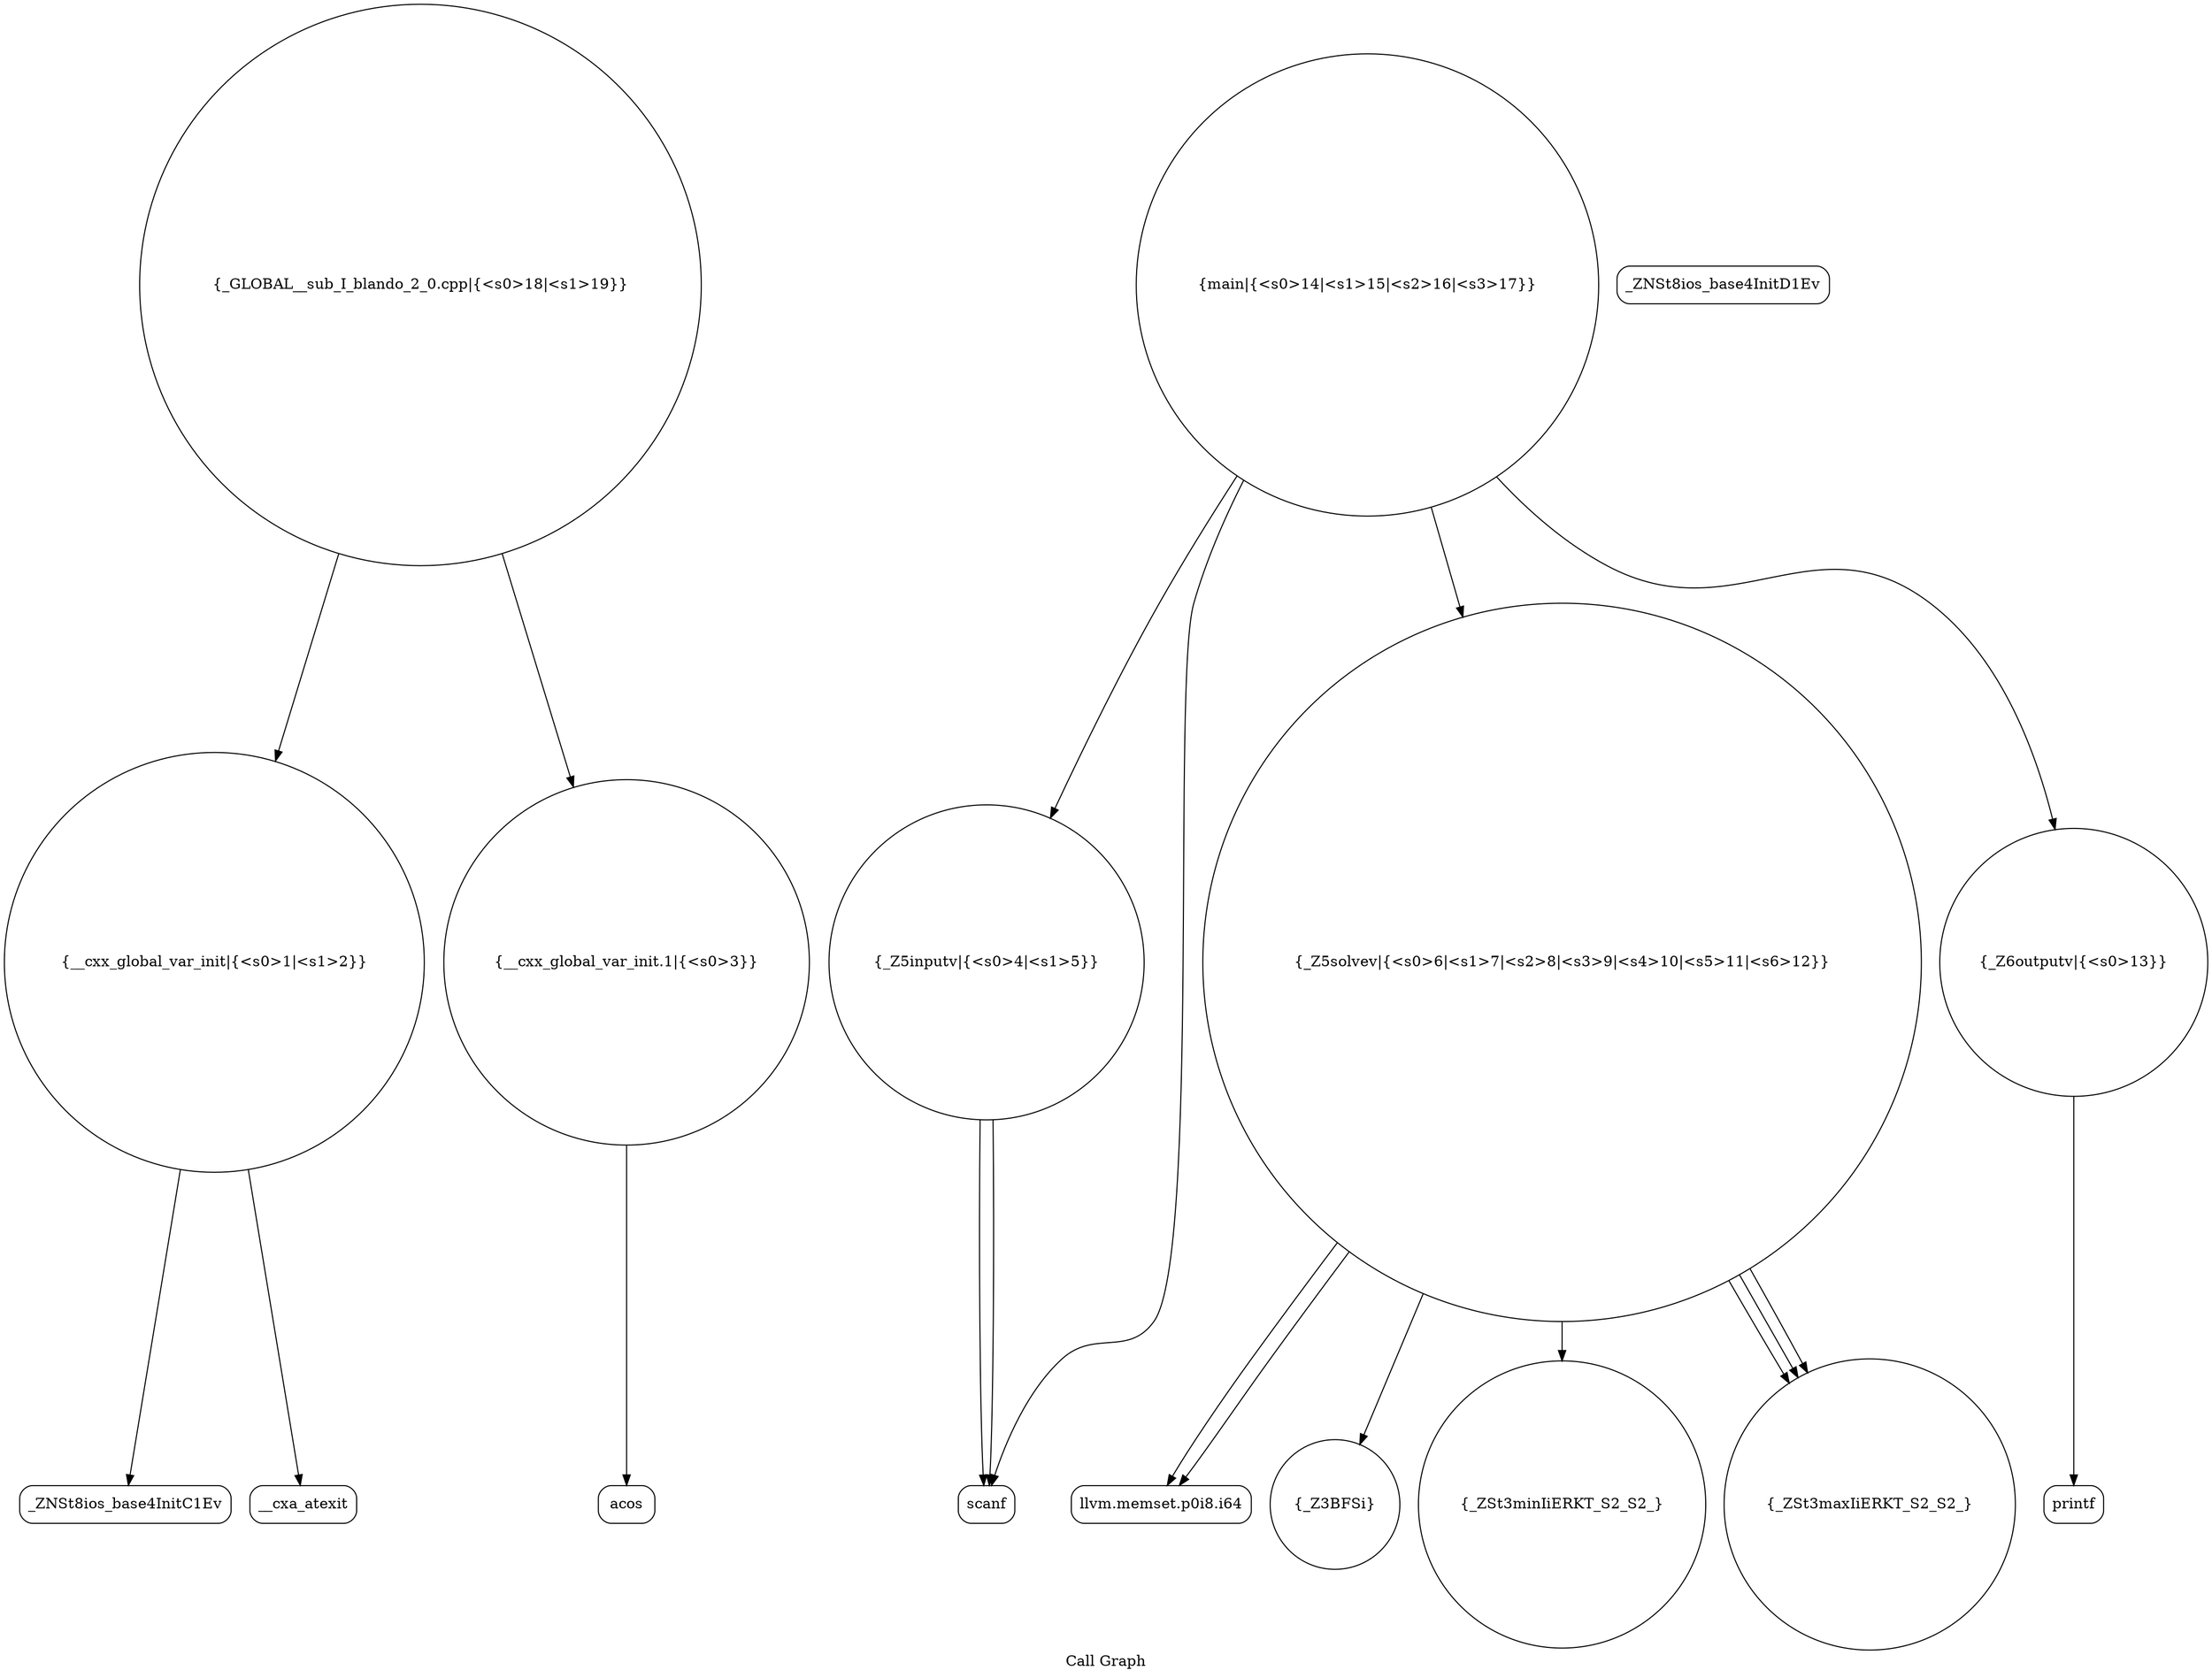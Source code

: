 digraph "Call Graph" {
	label="Call Graph";

	Node0x5648772b0910 [shape=record,shape=circle,label="{__cxx_global_var_init|{<s0>1|<s1>2}}"];
	Node0x5648772b0910:s0 -> Node0x5648772b0da0[color=black];
	Node0x5648772b0910:s1 -> Node0x5648772b0ea0[color=black];
	Node0x5648772b10a0 [shape=record,shape=circle,label="{_Z5inputv|{<s0>4|<s1>5}}"];
	Node0x5648772b10a0:s0 -> Node0x5648772b1120[color=black];
	Node0x5648772b10a0:s1 -> Node0x5648772b1120[color=black];
	Node0x5648772b1420 [shape=record,shape=Mrecord,label="{printf}"];
	Node0x5648772b0e20 [shape=record,shape=Mrecord,label="{_ZNSt8ios_base4InitD1Ev}"];
	Node0x5648772b11a0 [shape=record,shape=circle,label="{_Z5solvev|{<s0>6|<s1>7|<s2>8|<s3>9|<s4>10|<s5>11|<s6>12}}"];
	Node0x5648772b11a0:s0 -> Node0x5648772b1220[color=black];
	Node0x5648772b11a0:s1 -> Node0x5648772b1220[color=black];
	Node0x5648772b11a0:s2 -> Node0x5648772b1020[color=black];
	Node0x5648772b11a0:s3 -> Node0x5648772b12a0[color=black];
	Node0x5648772b11a0:s4 -> Node0x5648772b1320[color=black];
	Node0x5648772b11a0:s5 -> Node0x5648772b1320[color=black];
	Node0x5648772b11a0:s6 -> Node0x5648772b1320[color=black];
	Node0x5648772b1520 [shape=record,shape=circle,label="{_GLOBAL__sub_I_blando_2_0.cpp|{<s0>18|<s1>19}}"];
	Node0x5648772b1520:s0 -> Node0x5648772b0910[color=black];
	Node0x5648772b1520:s1 -> Node0x5648772b0f20[color=black];
	Node0x5648772b0f20 [shape=record,shape=circle,label="{__cxx_global_var_init.1|{<s0>3}}"];
	Node0x5648772b0f20:s0 -> Node0x5648772b0fa0[color=black];
	Node0x5648772b12a0 [shape=record,shape=circle,label="{_ZSt3minIiERKT_S2_S2_}"];
	Node0x5648772b1020 [shape=record,shape=circle,label="{_Z3BFSi}"];
	Node0x5648772b13a0 [shape=record,shape=circle,label="{_Z6outputv|{<s0>13}}"];
	Node0x5648772b13a0:s0 -> Node0x5648772b1420[color=black];
	Node0x5648772b0da0 [shape=record,shape=Mrecord,label="{_ZNSt8ios_base4InitC1Ev}"];
	Node0x5648772b1120 [shape=record,shape=Mrecord,label="{scanf}"];
	Node0x5648772b14a0 [shape=record,shape=circle,label="{main|{<s0>14|<s1>15|<s2>16|<s3>17}}"];
	Node0x5648772b14a0:s0 -> Node0x5648772b1120[color=black];
	Node0x5648772b14a0:s1 -> Node0x5648772b10a0[color=black];
	Node0x5648772b14a0:s2 -> Node0x5648772b11a0[color=black];
	Node0x5648772b14a0:s3 -> Node0x5648772b13a0[color=black];
	Node0x5648772b0ea0 [shape=record,shape=Mrecord,label="{__cxa_atexit}"];
	Node0x5648772b1220 [shape=record,shape=Mrecord,label="{llvm.memset.p0i8.i64}"];
	Node0x5648772b0fa0 [shape=record,shape=Mrecord,label="{acos}"];
	Node0x5648772b1320 [shape=record,shape=circle,label="{_ZSt3maxIiERKT_S2_S2_}"];
}
